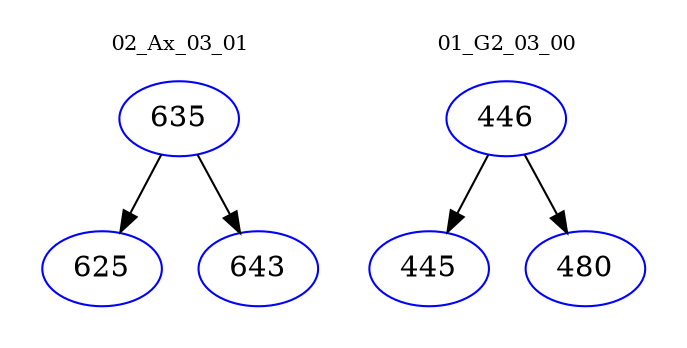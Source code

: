 digraph{
subgraph cluster_0 {
color = white
label = "02_Ax_03_01";
fontsize=10;
T0_635 [label="635", color="blue"]
T0_635 -> T0_625 [color="black"]
T0_625 [label="625", color="blue"]
T0_635 -> T0_643 [color="black"]
T0_643 [label="643", color="blue"]
}
subgraph cluster_1 {
color = white
label = "01_G2_03_00";
fontsize=10;
T1_446 [label="446", color="blue"]
T1_446 -> T1_445 [color="black"]
T1_445 [label="445", color="blue"]
T1_446 -> T1_480 [color="black"]
T1_480 [label="480", color="blue"]
}
}
